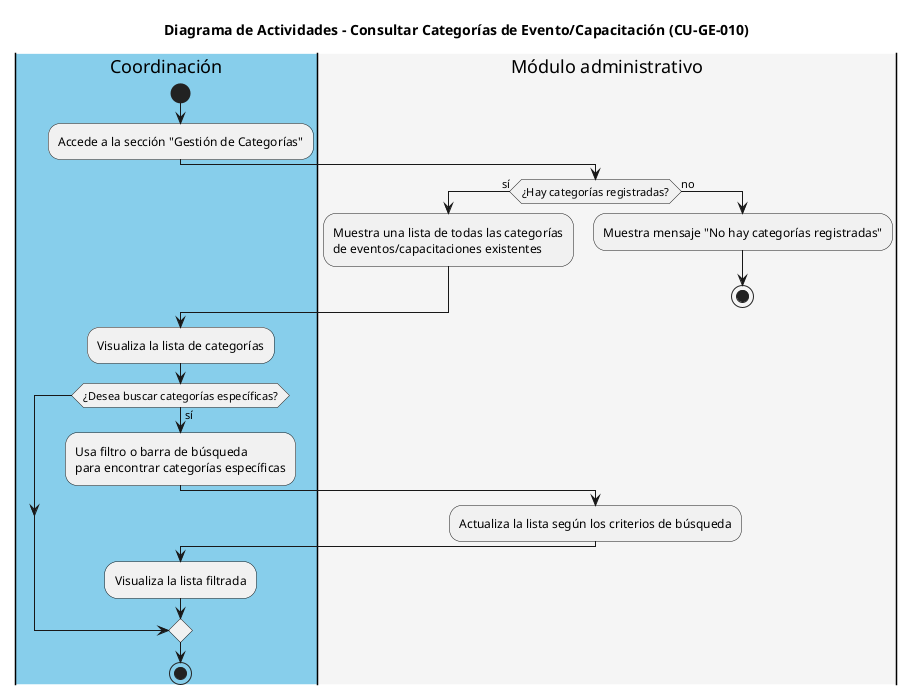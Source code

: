 @startuml
title Diagrama de Actividades - Consultar Categorías de Evento/Capacitación (CU-GE-010)

|#skyblue|Coordinación|
start
:Accede a la sección "Gestión de Categorías";

|#whitesmoke|Módulo administrativo|
if (¿Hay categorías registradas?) then (sí)
  :Muestra una lista de todas las categorías
  de eventos/capacitaciones existentes;
else (no)
  :Muestra mensaje "No hay categorías registradas";
  stop
endif

|#skyblue|Coordinación|
:Visualiza la lista de categorías;
if (¿Desea buscar categorías específicas?) then (sí)
  :Usa filtro o barra de búsqueda
  para encontrar categorías específicas;
  |#whitesmoke|Módulo administrativo|
  :Actualiza la lista según los criterios de búsqueda;
  |#skyblue|Coordinación|
  :Visualiza la lista filtrada;
endif
stop
@enduml